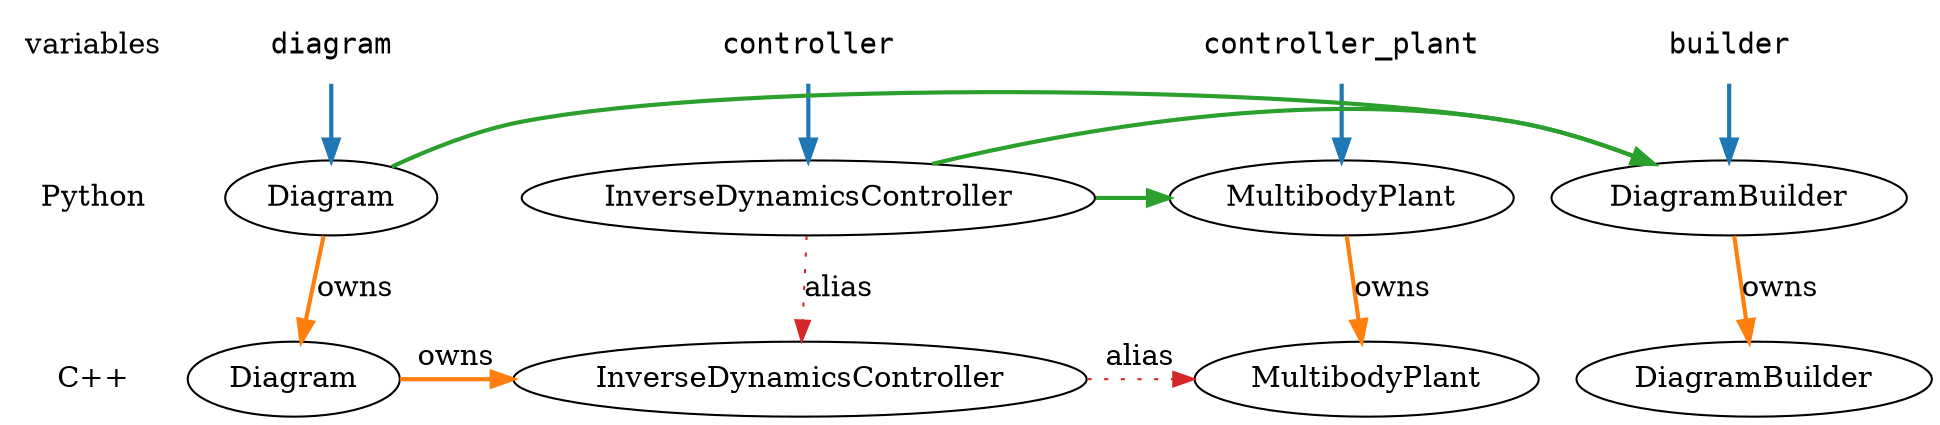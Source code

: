digraph G {
concentrate=true;
{
 node [shape=plaintext];
 edge [style=invis];
 variables -> Python -> "C++";
}
{
 node [shape=plaintext, fontname="Courier"];
 controller_plant; builder; controller; diagram;
}

pymbp [label="MultibodyPlant"];
cmbp [label="MultibodyPlant"];
pydb [label="DiagramBuilder"];
cdb [label="DiagramBuilder"];
pyidc [label="InverseDynamicsController"];
cidc [label="InverseDynamicsController"];
pydgm [label="Diagram"];
cdgm [label="Diagram"];

{ rank = same; variables; controller_plant; builder; controller; diagram; }
{ rank = same; Python; pymbp; pydb; pyidc; pydgm; }
{ rank = same; "C++"; cmbp; cdb; cidc; cdgm; }

{
 edge [color="#1F77B4", style=bold];
 controller_plant -> pymbp;
 builder -> pydb;
 diagram -> pydgm;
 controller -> pyidc;
}

{
 edge [color="#FF7F0E", style=bold, label="owns"];
 pydb -> cdb;
 pymbp -> cmbp;
 pydgm -> cdgm;
 cdgm -> cidc;
}

{
 edge [color="#2CA02C", style=bold];
 pyidc -> pydb;
 pyidc -> pymbp;
 pydgm -> pydb;
}

{
 edge [color="#D62728", style=dotted, label="alias"];
 pyidc -> cidc;
 cidc -> cmbp;
}
}
